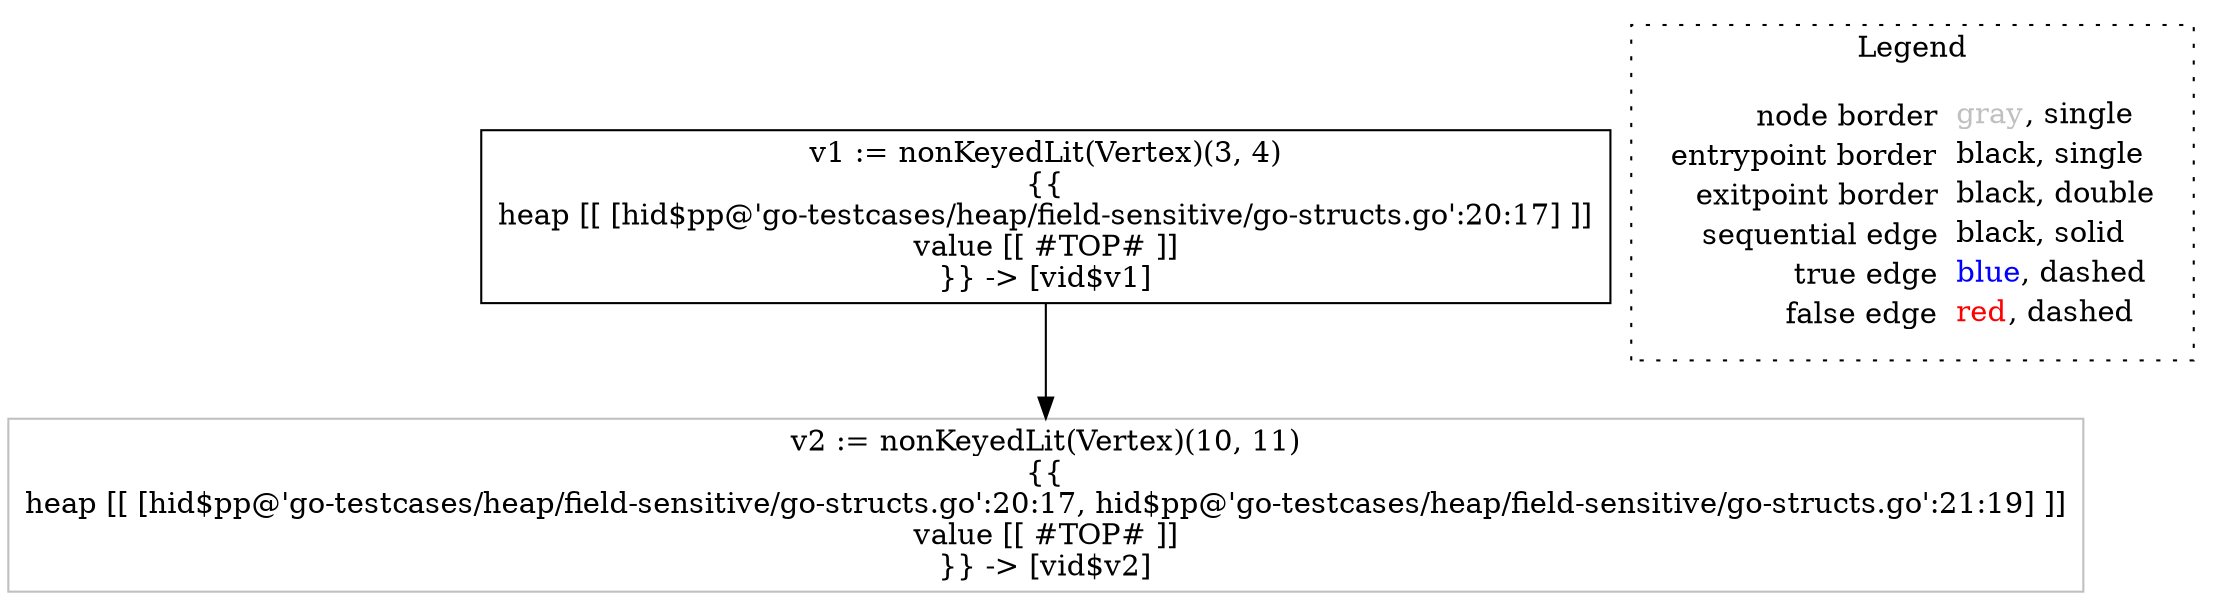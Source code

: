 digraph {
	"node0" [shape="rect",color="black",label=<v1 := nonKeyedLit(Vertex)(3, 4)<BR/>{{<BR/>heap [[ [hid$pp@'go-testcases/heap/field-sensitive/go-structs.go':20:17] ]]<BR/>value [[ #TOP# ]]<BR/>}} -&gt; [vid$v1]>];
	"node1" [shape="rect",color="gray",label=<v2 := nonKeyedLit(Vertex)(10, 11)<BR/>{{<BR/>heap [[ [hid$pp@'go-testcases/heap/field-sensitive/go-structs.go':20:17, hid$pp@'go-testcases/heap/field-sensitive/go-structs.go':21:19] ]]<BR/>value [[ #TOP# ]]<BR/>}} -&gt; [vid$v2]>];
	"node0" -> "node1" [color="black"];
subgraph cluster_legend {
	label="Legend";
	style=dotted;
	node [shape=plaintext];
	"legend" [label=<<table border="0" cellpadding="2" cellspacing="0" cellborder="0"><tr><td align="right">node border&nbsp;</td><td align="left"><font color="gray">gray</font>, single</td></tr><tr><td align="right">entrypoint border&nbsp;</td><td align="left"><font color="black">black</font>, single</td></tr><tr><td align="right">exitpoint border&nbsp;</td><td align="left"><font color="black">black</font>, double</td></tr><tr><td align="right">sequential edge&nbsp;</td><td align="left"><font color="black">black</font>, solid</td></tr><tr><td align="right">true edge&nbsp;</td><td align="left"><font color="blue">blue</font>, dashed</td></tr><tr><td align="right">false edge&nbsp;</td><td align="left"><font color="red">red</font>, dashed</td></tr></table>>];
}

}
